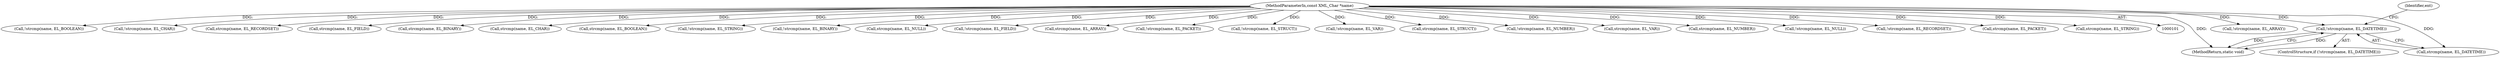 digraph "0_php-src_66fd44209d5ffcb9b3d1bc1b9fd8e35b485040c0@API" {
"1000881" [label="(Call,!strcmp(name, EL_DATETIME))"];
"1000103" [label="(MethodParameterIn,const XML_Char *name)"];
"1000881" [label="(Call,!strcmp(name, EL_DATETIME))"];
"1000914" [label="(MethodReturn,static void)"];
"1000479" [label="(Call,!strcmp(name, EL_ARRAY))"];
"1000341" [label="(Call,!strcmp(name, EL_BOOLEAN))"];
"1000236" [label="(Call,!strcmp(name, EL_CHAR))"];
"1000607" [label="(Call,strcmp(name, EL_RECORDSET))"];
"1000764" [label="(Call,strcmp(name, EL_FIELD))"];
"1000190" [label="(Call,strcmp(name, EL_BINARY))"];
"1000237" [label="(Call,strcmp(name, EL_CHAR))"];
"1000342" [label="(Call,strcmp(name, EL_BOOLEAN))"];
"1000142" [label="(Call,!strcmp(name, EL_STRING))"];
"1000189" [label="(Call,!strcmp(name, EL_BINARY))"];
"1000447" [label="(Call,strcmp(name, EL_NULL))"];
"1000103" [label="(MethodParameterIn,const XML_Char *name)"];
"1000880" [label="(ControlStructure,if (!strcmp(name, EL_DATETIME)))"];
"1000888" [label="(Identifier,ent)"];
"1000763" [label="(Call,!strcmp(name, EL_FIELD))"];
"1000480" [label="(Call,strcmp(name, EL_ARRAY))"];
"1000114" [label="(Call,!strcmp(name, EL_PACKET))"];
"1000512" [label="(Call,!strcmp(name, EL_STRUCT))"];
"1000545" [label="(Call,!strcmp(name, EL_VAR))"];
"1000513" [label="(Call,strcmp(name, EL_STRUCT))"];
"1000882" [label="(Call,strcmp(name, EL_DATETIME))"];
"1000300" [label="(Call,!strcmp(name, EL_NUMBER))"];
"1000546" [label="(Call,strcmp(name, EL_VAR))"];
"1000301" [label="(Call,strcmp(name, EL_NUMBER))"];
"1000446" [label="(Call,!strcmp(name, EL_NULL))"];
"1000606" [label="(Call,!strcmp(name, EL_RECORDSET))"];
"1000115" [label="(Call,strcmp(name, EL_PACKET))"];
"1000143" [label="(Call,strcmp(name, EL_STRING))"];
"1000881" -> "1000880"  [label="AST: "];
"1000881" -> "1000882"  [label="CFG: "];
"1000882" -> "1000881"  [label="AST: "];
"1000888" -> "1000881"  [label="CFG: "];
"1000914" -> "1000881"  [label="CFG: "];
"1000881" -> "1000914"  [label="DDG: "];
"1000881" -> "1000914"  [label="DDG: "];
"1000103" -> "1000881"  [label="DDG: "];
"1000103" -> "1000101"  [label="AST: "];
"1000103" -> "1000914"  [label="DDG: "];
"1000103" -> "1000114"  [label="DDG: "];
"1000103" -> "1000115"  [label="DDG: "];
"1000103" -> "1000142"  [label="DDG: "];
"1000103" -> "1000143"  [label="DDG: "];
"1000103" -> "1000189"  [label="DDG: "];
"1000103" -> "1000190"  [label="DDG: "];
"1000103" -> "1000236"  [label="DDG: "];
"1000103" -> "1000237"  [label="DDG: "];
"1000103" -> "1000300"  [label="DDG: "];
"1000103" -> "1000301"  [label="DDG: "];
"1000103" -> "1000341"  [label="DDG: "];
"1000103" -> "1000342"  [label="DDG: "];
"1000103" -> "1000446"  [label="DDG: "];
"1000103" -> "1000447"  [label="DDG: "];
"1000103" -> "1000479"  [label="DDG: "];
"1000103" -> "1000480"  [label="DDG: "];
"1000103" -> "1000512"  [label="DDG: "];
"1000103" -> "1000513"  [label="DDG: "];
"1000103" -> "1000545"  [label="DDG: "];
"1000103" -> "1000546"  [label="DDG: "];
"1000103" -> "1000606"  [label="DDG: "];
"1000103" -> "1000607"  [label="DDG: "];
"1000103" -> "1000763"  [label="DDG: "];
"1000103" -> "1000764"  [label="DDG: "];
"1000103" -> "1000882"  [label="DDG: "];
}
